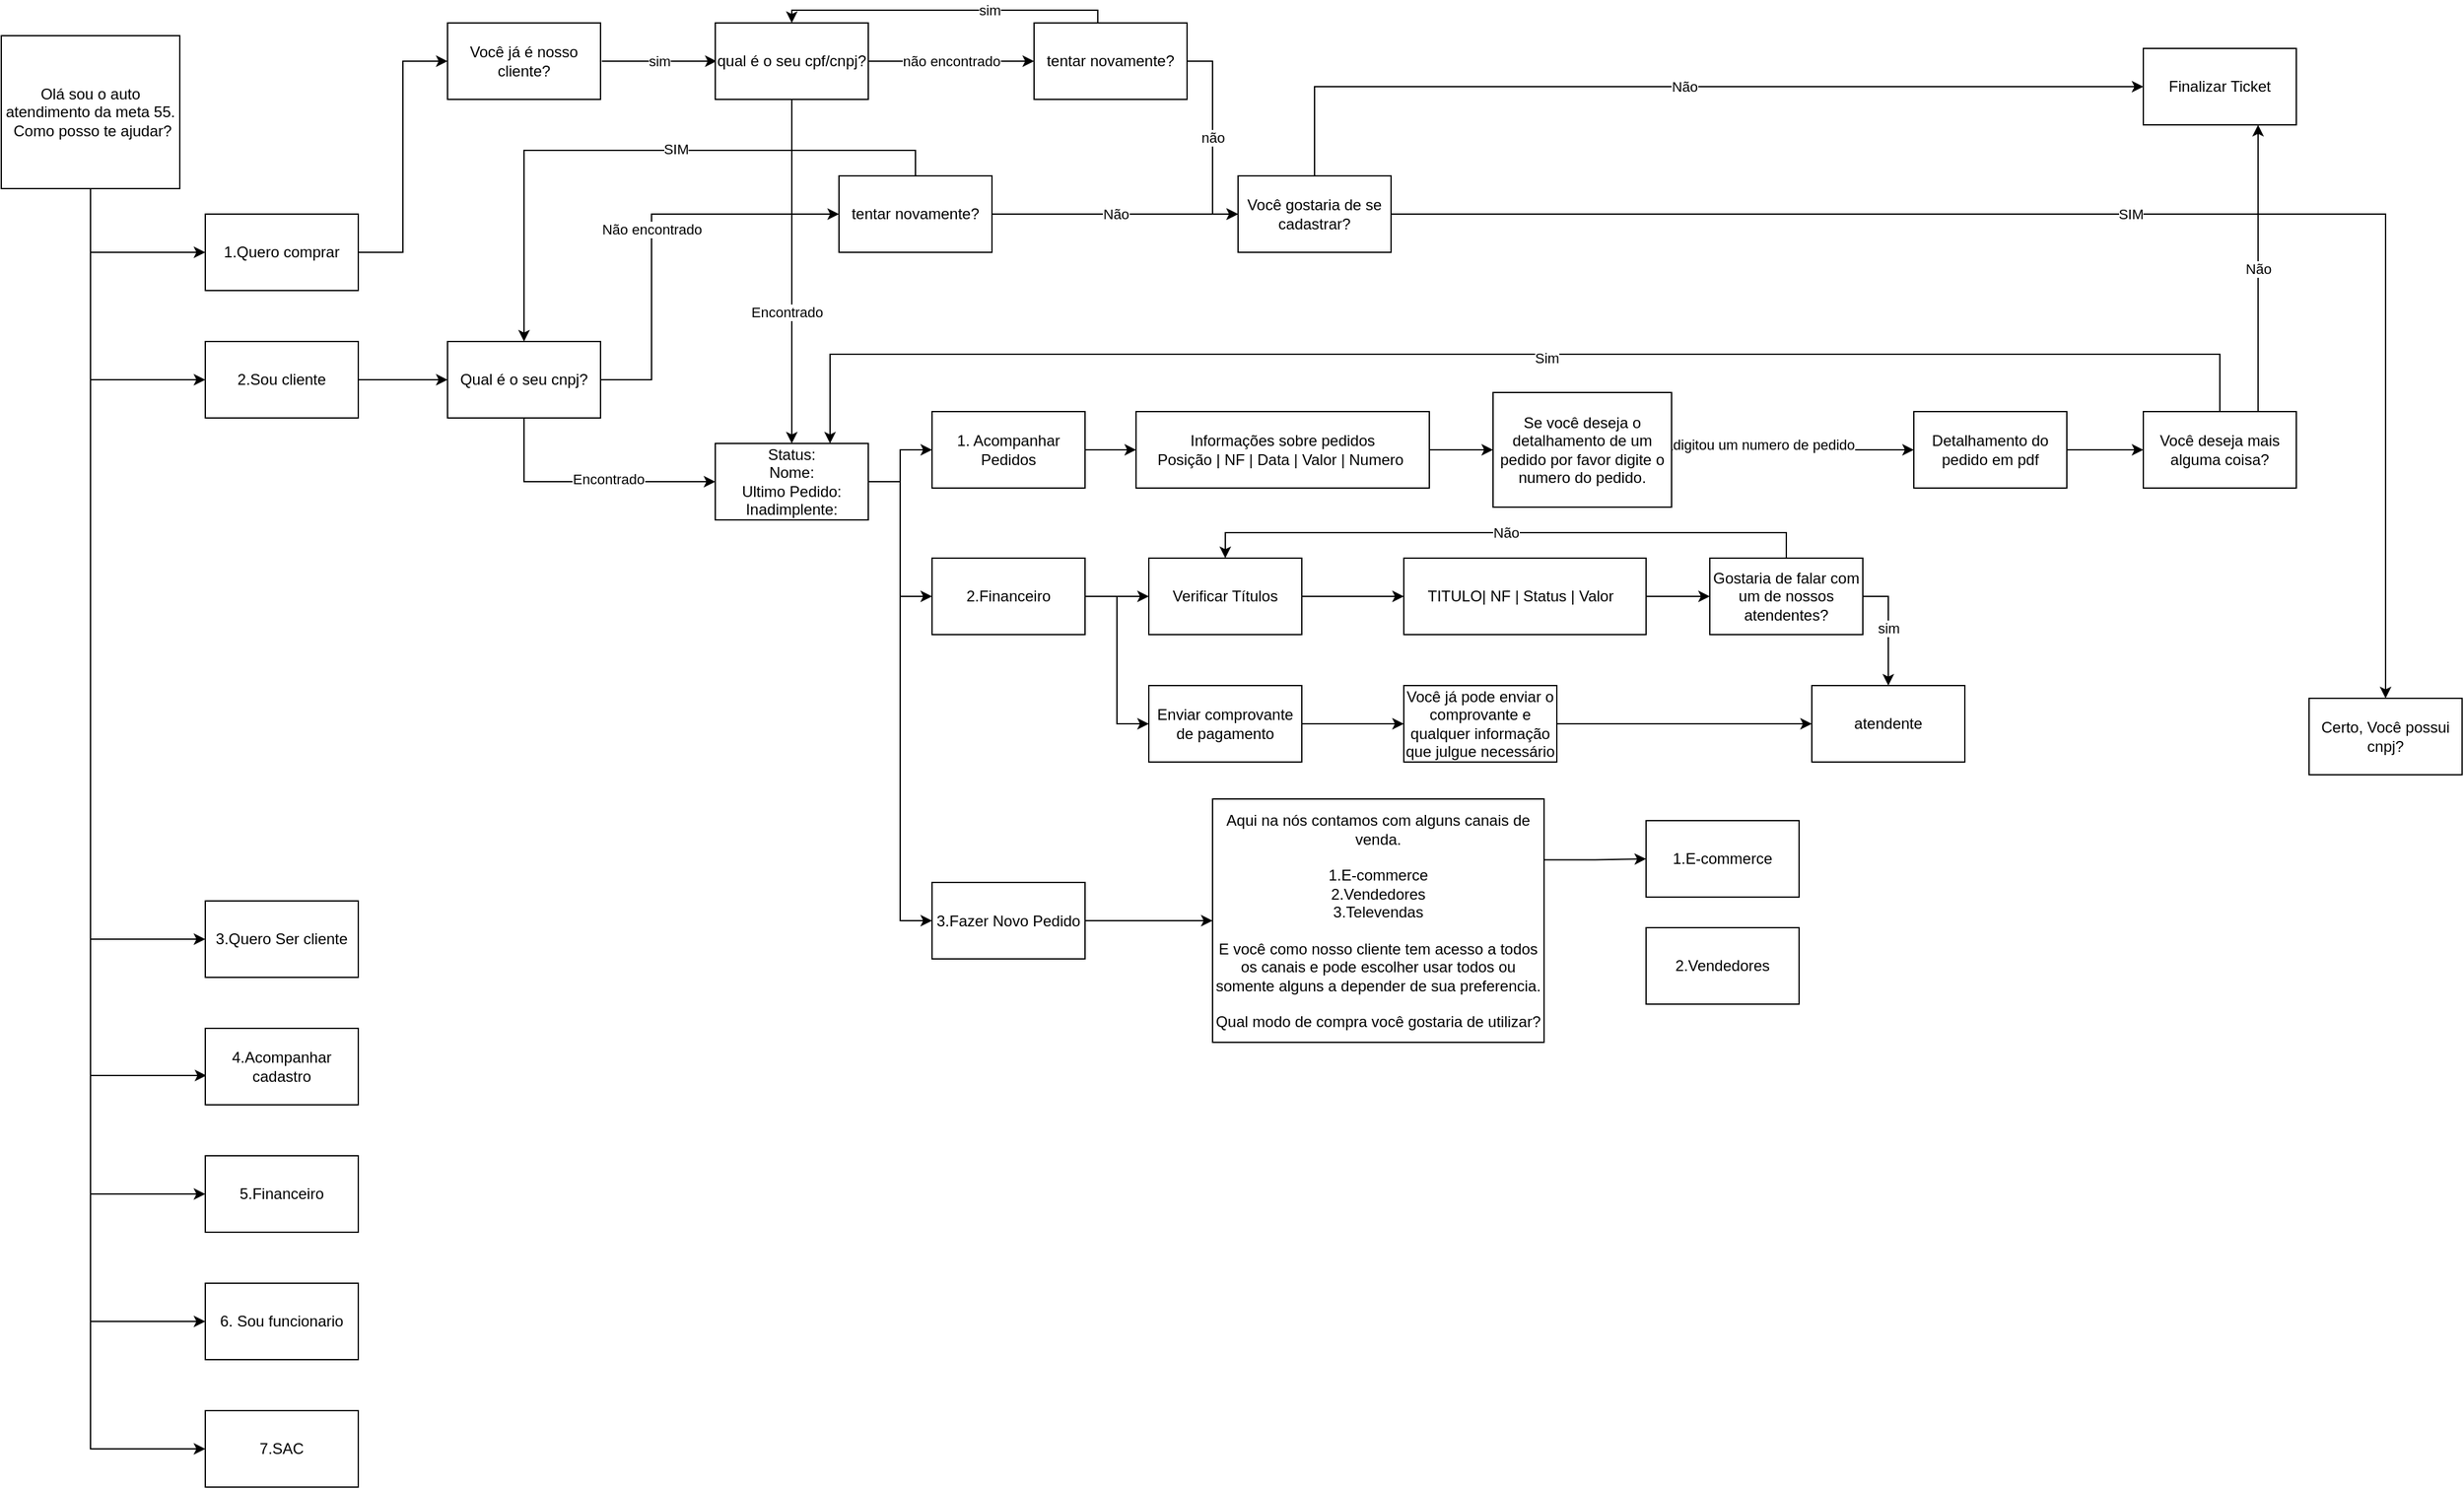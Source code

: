 <mxfile version="15.9.1" type="github">
  <diagram id="C4NCunDjZwhNcrRaE-ae" name="Page-1">
    <mxGraphModel dx="1221" dy="686" grid="1" gridSize="10" guides="1" tooltips="1" connect="1" arrows="1" fold="1" page="1" pageScale="1" pageWidth="827" pageHeight="1169" math="0" shadow="0">
      <root>
        <mxCell id="0" />
        <mxCell id="1" parent="0" />
        <mxCell id="ljIURIseQbaij3t4hMxb-11" style="edgeStyle=orthogonalEdgeStyle;rounded=0;orthogonalLoop=1;jettySize=auto;html=1;entryX=0;entryY=0.5;entryDx=0;entryDy=0;exitX=0.5;exitY=1;exitDx=0;exitDy=0;" edge="1" parent="1" source="ljIURIseQbaij3t4hMxb-1" target="ljIURIseQbaij3t4hMxb-3">
          <mxGeometry relative="1" as="geometry" />
        </mxCell>
        <mxCell id="ljIURIseQbaij3t4hMxb-12" style="edgeStyle=orthogonalEdgeStyle;rounded=0;orthogonalLoop=1;jettySize=auto;html=1;exitX=0.5;exitY=1;exitDx=0;exitDy=0;entryX=0;entryY=0.5;entryDx=0;entryDy=0;" edge="1" parent="1" source="ljIURIseQbaij3t4hMxb-1" target="ljIURIseQbaij3t4hMxb-4">
          <mxGeometry relative="1" as="geometry" />
        </mxCell>
        <mxCell id="ljIURIseQbaij3t4hMxb-13" style="edgeStyle=orthogonalEdgeStyle;rounded=0;orthogonalLoop=1;jettySize=auto;html=1;exitX=0.5;exitY=1;exitDx=0;exitDy=0;entryX=0;entryY=0.5;entryDx=0;entryDy=0;" edge="1" parent="1" source="ljIURIseQbaij3t4hMxb-1" target="ljIURIseQbaij3t4hMxb-5">
          <mxGeometry relative="1" as="geometry" />
        </mxCell>
        <mxCell id="ljIURIseQbaij3t4hMxb-14" style="edgeStyle=orthogonalEdgeStyle;rounded=0;orthogonalLoop=1;jettySize=auto;html=1;exitX=0.5;exitY=1;exitDx=0;exitDy=0;entryX=0.007;entryY=0.617;entryDx=0;entryDy=0;entryPerimeter=0;" edge="1" parent="1" source="ljIURIseQbaij3t4hMxb-1" target="ljIURIseQbaij3t4hMxb-6">
          <mxGeometry relative="1" as="geometry" />
        </mxCell>
        <mxCell id="ljIURIseQbaij3t4hMxb-15" style="edgeStyle=orthogonalEdgeStyle;rounded=0;orthogonalLoop=1;jettySize=auto;html=1;exitX=0.5;exitY=1;exitDx=0;exitDy=0;entryX=0;entryY=0.5;entryDx=0;entryDy=0;" edge="1" parent="1" source="ljIURIseQbaij3t4hMxb-1" target="ljIURIseQbaij3t4hMxb-7">
          <mxGeometry relative="1" as="geometry" />
        </mxCell>
        <mxCell id="ljIURIseQbaij3t4hMxb-16" style="edgeStyle=orthogonalEdgeStyle;rounded=0;orthogonalLoop=1;jettySize=auto;html=1;exitX=0.5;exitY=1;exitDx=0;exitDy=0;entryX=0;entryY=0.5;entryDx=0;entryDy=0;" edge="1" parent="1" source="ljIURIseQbaij3t4hMxb-1" target="ljIURIseQbaij3t4hMxb-8">
          <mxGeometry relative="1" as="geometry" />
        </mxCell>
        <mxCell id="ljIURIseQbaij3t4hMxb-17" style="edgeStyle=orthogonalEdgeStyle;rounded=0;orthogonalLoop=1;jettySize=auto;html=1;exitX=0.5;exitY=1;exitDx=0;exitDy=0;entryX=0;entryY=0.5;entryDx=0;entryDy=0;" edge="1" parent="1" source="ljIURIseQbaij3t4hMxb-1" target="ljIURIseQbaij3t4hMxb-9">
          <mxGeometry relative="1" as="geometry" />
        </mxCell>
        <mxCell id="ljIURIseQbaij3t4hMxb-1" value="Olá sou o auto atendimento da meta 55.&lt;br&gt;&amp;nbsp;Como posso te ajudar?" style="rounded=0;whiteSpace=wrap;html=1;" vertex="1" parent="1">
          <mxGeometry x="50" y="30" width="140" height="120" as="geometry" />
        </mxCell>
        <mxCell id="ljIURIseQbaij3t4hMxb-19" style="edgeStyle=orthogonalEdgeStyle;rounded=0;orthogonalLoop=1;jettySize=auto;html=1;exitX=1;exitY=0.5;exitDx=0;exitDy=0;entryX=0;entryY=0.5;entryDx=0;entryDy=0;" edge="1" parent="1" source="ljIURIseQbaij3t4hMxb-3" target="ljIURIseQbaij3t4hMxb-18">
          <mxGeometry relative="1" as="geometry" />
        </mxCell>
        <mxCell id="ljIURIseQbaij3t4hMxb-3" value="1.Quero comprar&lt;br&gt;" style="rounded=0;whiteSpace=wrap;html=1;" vertex="1" parent="1">
          <mxGeometry x="210" y="170" width="120" height="60" as="geometry" />
        </mxCell>
        <mxCell id="ljIURIseQbaij3t4hMxb-34" style="edgeStyle=orthogonalEdgeStyle;rounded=0;orthogonalLoop=1;jettySize=auto;html=1;" edge="1" parent="1" source="ljIURIseQbaij3t4hMxb-4" target="ljIURIseQbaij3t4hMxb-33">
          <mxGeometry relative="1" as="geometry" />
        </mxCell>
        <mxCell id="ljIURIseQbaij3t4hMxb-4" value="2.Sou cliente&lt;br&gt;" style="rounded=0;whiteSpace=wrap;html=1;" vertex="1" parent="1">
          <mxGeometry x="210" y="270" width="120" height="60" as="geometry" />
        </mxCell>
        <mxCell id="ljIURIseQbaij3t4hMxb-5" value="3.Quero Ser cliente&lt;br&gt;" style="rounded=0;whiteSpace=wrap;html=1;" vertex="1" parent="1">
          <mxGeometry x="210" y="709" width="120" height="60" as="geometry" />
        </mxCell>
        <mxCell id="ljIURIseQbaij3t4hMxb-6" value="4.Acompanhar cadastro" style="rounded=0;whiteSpace=wrap;html=1;" vertex="1" parent="1">
          <mxGeometry x="210" y="809" width="120" height="60" as="geometry" />
        </mxCell>
        <mxCell id="ljIURIseQbaij3t4hMxb-7" value="5.Financeiro" style="rounded=0;whiteSpace=wrap;html=1;" vertex="1" parent="1">
          <mxGeometry x="210" y="909" width="120" height="60" as="geometry" />
        </mxCell>
        <mxCell id="ljIURIseQbaij3t4hMxb-8" value="6. Sou funcionario" style="rounded=0;whiteSpace=wrap;html=1;" vertex="1" parent="1">
          <mxGeometry x="210" y="1009" width="120" height="60" as="geometry" />
        </mxCell>
        <mxCell id="ljIURIseQbaij3t4hMxb-9" value="7.SAC" style="rounded=0;whiteSpace=wrap;html=1;" vertex="1" parent="1">
          <mxGeometry x="210" y="1109" width="120" height="60" as="geometry" />
        </mxCell>
        <mxCell id="ljIURIseQbaij3t4hMxb-21" value="sim&lt;br&gt;" style="edgeStyle=orthogonalEdgeStyle;rounded=0;orthogonalLoop=1;jettySize=auto;html=1;exitX=1;exitY=0.5;exitDx=0;exitDy=0;entryX=0;entryY=0.5;entryDx=0;entryDy=0;" edge="1" parent="1">
          <mxGeometry relative="1" as="geometry">
            <mxPoint x="521" y="50" as="sourcePoint" />
            <mxPoint x="611" y="50" as="targetPoint" />
            <Array as="points">
              <mxPoint x="561" y="50" />
              <mxPoint x="561" y="50" />
            </Array>
          </mxGeometry>
        </mxCell>
        <mxCell id="ljIURIseQbaij3t4hMxb-18" value="Você já é nosso cliente?" style="rounded=0;whiteSpace=wrap;html=1;" vertex="1" parent="1">
          <mxGeometry x="400" y="20" width="120" height="60" as="geometry" />
        </mxCell>
        <mxCell id="ljIURIseQbaij3t4hMxb-23" value="não encontrado" style="edgeStyle=orthogonalEdgeStyle;rounded=0;orthogonalLoop=1;jettySize=auto;html=1;exitX=1;exitY=0.5;exitDx=0;exitDy=0;entryX=0;entryY=0.5;entryDx=0;entryDy=0;" edge="1" parent="1" source="ljIURIseQbaij3t4hMxb-20" target="ljIURIseQbaij3t4hMxb-22">
          <mxGeometry relative="1" as="geometry" />
        </mxCell>
        <mxCell id="ljIURIseQbaij3t4hMxb-48" style="edgeStyle=orthogonalEdgeStyle;rounded=0;orthogonalLoop=1;jettySize=auto;html=1;exitX=0.5;exitY=1;exitDx=0;exitDy=0;entryX=0.5;entryY=0;entryDx=0;entryDy=0;" edge="1" parent="1" source="ljIURIseQbaij3t4hMxb-20" target="ljIURIseQbaij3t4hMxb-45">
          <mxGeometry relative="1" as="geometry" />
        </mxCell>
        <mxCell id="ljIURIseQbaij3t4hMxb-49" value="Encontrado&lt;br&gt;" style="edgeLabel;html=1;align=center;verticalAlign=middle;resizable=0;points=[];" vertex="1" connectable="0" parent="ljIURIseQbaij3t4hMxb-48">
          <mxGeometry x="0.237" y="-4" relative="1" as="geometry">
            <mxPoint as="offset" />
          </mxGeometry>
        </mxCell>
        <mxCell id="ljIURIseQbaij3t4hMxb-20" value="qual é o seu cpf/cnpj?&lt;br&gt;" style="rounded=0;whiteSpace=wrap;html=1;" vertex="1" parent="1">
          <mxGeometry x="610" y="20" width="120" height="60" as="geometry" />
        </mxCell>
        <mxCell id="ljIURIseQbaij3t4hMxb-24" value="sim" style="edgeStyle=orthogonalEdgeStyle;rounded=0;orthogonalLoop=1;jettySize=auto;html=1;exitX=0.5;exitY=1;exitDx=0;exitDy=0;" edge="1" parent="1" source="ljIURIseQbaij3t4hMxb-22">
          <mxGeometry relative="1" as="geometry">
            <mxPoint x="670" y="20" as="targetPoint" />
            <Array as="points">
              <mxPoint x="910" y="10" />
              <mxPoint x="670" y="10" />
            </Array>
          </mxGeometry>
        </mxCell>
        <mxCell id="ljIURIseQbaij3t4hMxb-29" value="não" style="edgeStyle=orthogonalEdgeStyle;rounded=0;orthogonalLoop=1;jettySize=auto;html=1;exitX=1;exitY=0.5;exitDx=0;exitDy=0;entryX=0;entryY=0.5;entryDx=0;entryDy=0;" edge="1" parent="1" source="ljIURIseQbaij3t4hMxb-22" target="ljIURIseQbaij3t4hMxb-28">
          <mxGeometry relative="1" as="geometry" />
        </mxCell>
        <mxCell id="ljIURIseQbaij3t4hMxb-22" value="tentar novamente?" style="rounded=0;whiteSpace=wrap;html=1;" vertex="1" parent="1">
          <mxGeometry x="860" y="20" width="120" height="60" as="geometry" />
        </mxCell>
        <mxCell id="ljIURIseQbaij3t4hMxb-42" value="SIM" style="edgeStyle=orthogonalEdgeStyle;rounded=0;orthogonalLoop=1;jettySize=auto;html=1;exitX=1;exitY=0.5;exitDx=0;exitDy=0;" edge="1" parent="1" source="ljIURIseQbaij3t4hMxb-28" target="ljIURIseQbaij3t4hMxb-31">
          <mxGeometry relative="1" as="geometry" />
        </mxCell>
        <mxCell id="ljIURIseQbaij3t4hMxb-44" value="Não" style="edgeStyle=orthogonalEdgeStyle;rounded=0;orthogonalLoop=1;jettySize=auto;html=1;exitX=0.5;exitY=0;exitDx=0;exitDy=0;entryX=0;entryY=0.5;entryDx=0;entryDy=0;" edge="1" parent="1" source="ljIURIseQbaij3t4hMxb-28" target="ljIURIseQbaij3t4hMxb-43">
          <mxGeometry relative="1" as="geometry" />
        </mxCell>
        <mxCell id="ljIURIseQbaij3t4hMxb-28" value="Você gostaria de se cadastrar?" style="rounded=0;whiteSpace=wrap;html=1;" vertex="1" parent="1">
          <mxGeometry x="1020" y="140" width="120" height="60" as="geometry" />
        </mxCell>
        <mxCell id="ljIURIseQbaij3t4hMxb-31" value="Certo, Você possui cnpj?" style="rounded=0;whiteSpace=wrap;html=1;" vertex="1" parent="1">
          <mxGeometry x="1860" y="550" width="120" height="60" as="geometry" />
        </mxCell>
        <mxCell id="ljIURIseQbaij3t4hMxb-36" value="Não encontrado&lt;br&gt;" style="edgeStyle=orthogonalEdgeStyle;rounded=0;orthogonalLoop=1;jettySize=auto;html=1;exitX=1;exitY=0.5;exitDx=0;exitDy=0;entryX=0;entryY=0.5;entryDx=0;entryDy=0;" edge="1" parent="1" source="ljIURIseQbaij3t4hMxb-33" target="ljIURIseQbaij3t4hMxb-35">
          <mxGeometry relative="1" as="geometry">
            <Array as="points">
              <mxPoint x="560" y="300" />
              <mxPoint x="560" y="170" />
            </Array>
          </mxGeometry>
        </mxCell>
        <mxCell id="ljIURIseQbaij3t4hMxb-46" style="edgeStyle=orthogonalEdgeStyle;rounded=0;orthogonalLoop=1;jettySize=auto;html=1;exitX=0.5;exitY=1;exitDx=0;exitDy=0;entryX=0;entryY=0.5;entryDx=0;entryDy=0;" edge="1" parent="1" source="ljIURIseQbaij3t4hMxb-33" target="ljIURIseQbaij3t4hMxb-45">
          <mxGeometry relative="1" as="geometry">
            <Array as="points">
              <mxPoint x="460" y="380" />
            </Array>
          </mxGeometry>
        </mxCell>
        <mxCell id="ljIURIseQbaij3t4hMxb-47" value="Encontrado" style="edgeLabel;html=1;align=center;verticalAlign=middle;resizable=0;points=[];" vertex="1" connectable="0" parent="ljIURIseQbaij3t4hMxb-46">
          <mxGeometry x="0.156" y="2" relative="1" as="geometry">
            <mxPoint as="offset" />
          </mxGeometry>
        </mxCell>
        <mxCell id="ljIURIseQbaij3t4hMxb-33" value="Qual é o seu cnpj?" style="rounded=0;whiteSpace=wrap;html=1;" vertex="1" parent="1">
          <mxGeometry x="400" y="270" width="120" height="60" as="geometry" />
        </mxCell>
        <mxCell id="ljIURIseQbaij3t4hMxb-39" style="edgeStyle=orthogonalEdgeStyle;rounded=0;orthogonalLoop=1;jettySize=auto;html=1;exitX=0.5;exitY=0;exitDx=0;exitDy=0;entryX=0.5;entryY=0;entryDx=0;entryDy=0;" edge="1" parent="1" source="ljIURIseQbaij3t4hMxb-35" target="ljIURIseQbaij3t4hMxb-33">
          <mxGeometry relative="1" as="geometry" />
        </mxCell>
        <mxCell id="ljIURIseQbaij3t4hMxb-40" value="SIM" style="edgeLabel;html=1;align=center;verticalAlign=middle;resizable=0;points=[];" vertex="1" connectable="0" parent="ljIURIseQbaij3t4hMxb-39">
          <mxGeometry x="-0.128" y="-1" relative="1" as="geometry">
            <mxPoint as="offset" />
          </mxGeometry>
        </mxCell>
        <mxCell id="ljIURIseQbaij3t4hMxb-41" value="Não" style="edgeStyle=orthogonalEdgeStyle;rounded=0;orthogonalLoop=1;jettySize=auto;html=1;entryX=0;entryY=0.5;entryDx=0;entryDy=0;" edge="1" parent="1" source="ljIURIseQbaij3t4hMxb-35" target="ljIURIseQbaij3t4hMxb-28">
          <mxGeometry relative="1" as="geometry" />
        </mxCell>
        <mxCell id="ljIURIseQbaij3t4hMxb-35" value="tentar novamente?" style="rounded=0;whiteSpace=wrap;html=1;" vertex="1" parent="1">
          <mxGeometry x="707" y="140" width="120" height="60" as="geometry" />
        </mxCell>
        <mxCell id="ljIURIseQbaij3t4hMxb-43" value="Finalizar Ticket" style="rounded=0;whiteSpace=wrap;html=1;" vertex="1" parent="1">
          <mxGeometry x="1730" y="40" width="120" height="60" as="geometry" />
        </mxCell>
        <mxCell id="ljIURIseQbaij3t4hMxb-55" style="edgeStyle=orthogonalEdgeStyle;rounded=0;orthogonalLoop=1;jettySize=auto;html=1;exitX=1;exitY=0.5;exitDx=0;exitDy=0;" edge="1" parent="1" source="ljIURIseQbaij3t4hMxb-45" target="ljIURIseQbaij3t4hMxb-50">
          <mxGeometry relative="1" as="geometry" />
        </mxCell>
        <mxCell id="ljIURIseQbaij3t4hMxb-56" style="edgeStyle=orthogonalEdgeStyle;rounded=0;orthogonalLoop=1;jettySize=auto;html=1;exitX=1;exitY=0.5;exitDx=0;exitDy=0;entryX=0;entryY=0.5;entryDx=0;entryDy=0;" edge="1" parent="1" source="ljIURIseQbaij3t4hMxb-45" target="ljIURIseQbaij3t4hMxb-51">
          <mxGeometry relative="1" as="geometry" />
        </mxCell>
        <mxCell id="ljIURIseQbaij3t4hMxb-57" style="edgeStyle=orthogonalEdgeStyle;rounded=0;orthogonalLoop=1;jettySize=auto;html=1;exitX=1;exitY=0.5;exitDx=0;exitDy=0;entryX=0;entryY=0.5;entryDx=0;entryDy=0;" edge="1" parent="1" source="ljIURIseQbaij3t4hMxb-45" target="ljIURIseQbaij3t4hMxb-52">
          <mxGeometry relative="1" as="geometry" />
        </mxCell>
        <mxCell id="ljIURIseQbaij3t4hMxb-45" value="Status:&lt;br&gt;Nome:&lt;br&gt;Ultimo Pedido:&lt;br&gt;Inadimplente:" style="rounded=0;whiteSpace=wrap;html=1;" vertex="1" parent="1">
          <mxGeometry x="610" y="350" width="120" height="60" as="geometry" />
        </mxCell>
        <mxCell id="ljIURIseQbaij3t4hMxb-59" style="edgeStyle=orthogonalEdgeStyle;rounded=0;orthogonalLoop=1;jettySize=auto;html=1;exitX=1;exitY=0.5;exitDx=0;exitDy=0;entryX=0;entryY=0.5;entryDx=0;entryDy=0;" edge="1" parent="1" source="ljIURIseQbaij3t4hMxb-50" target="ljIURIseQbaij3t4hMxb-58">
          <mxGeometry relative="1" as="geometry" />
        </mxCell>
        <mxCell id="ljIURIseQbaij3t4hMxb-50" value="1. Acompanhar Pedidos" style="rounded=0;whiteSpace=wrap;html=1;" vertex="1" parent="1">
          <mxGeometry x="780" y="325" width="120" height="60" as="geometry" />
        </mxCell>
        <mxCell id="ljIURIseQbaij3t4hMxb-66" style="edgeStyle=orthogonalEdgeStyle;rounded=0;orthogonalLoop=1;jettySize=auto;html=1;exitX=1;exitY=0.5;exitDx=0;exitDy=0;entryX=0;entryY=0.5;entryDx=0;entryDy=0;" edge="1" parent="1" source="ljIURIseQbaij3t4hMxb-51" target="ljIURIseQbaij3t4hMxb-65">
          <mxGeometry relative="1" as="geometry" />
        </mxCell>
        <mxCell id="ljIURIseQbaij3t4hMxb-70" style="edgeStyle=orthogonalEdgeStyle;rounded=0;orthogonalLoop=1;jettySize=auto;html=1;exitX=1;exitY=0.5;exitDx=0;exitDy=0;entryX=0;entryY=0.5;entryDx=0;entryDy=0;" edge="1" parent="1" source="ljIURIseQbaij3t4hMxb-51" target="ljIURIseQbaij3t4hMxb-69">
          <mxGeometry relative="1" as="geometry" />
        </mxCell>
        <mxCell id="ljIURIseQbaij3t4hMxb-51" value="2.Financeiro" style="rounded=0;whiteSpace=wrap;html=1;" vertex="1" parent="1">
          <mxGeometry x="780" y="440" width="120" height="60" as="geometry" />
        </mxCell>
        <mxCell id="ljIURIseQbaij3t4hMxb-86" style="edgeStyle=orthogonalEdgeStyle;rounded=0;orthogonalLoop=1;jettySize=auto;html=1;exitX=1;exitY=0.5;exitDx=0;exitDy=0;entryX=0;entryY=0.5;entryDx=0;entryDy=0;" edge="1" parent="1" source="ljIURIseQbaij3t4hMxb-52" target="ljIURIseQbaij3t4hMxb-85">
          <mxGeometry relative="1" as="geometry" />
        </mxCell>
        <mxCell id="ljIURIseQbaij3t4hMxb-52" value="3.Fazer Novo Pedido" style="rounded=0;whiteSpace=wrap;html=1;" vertex="1" parent="1">
          <mxGeometry x="780" y="694.5" width="120" height="60" as="geometry" />
        </mxCell>
        <mxCell id="ljIURIseQbaij3t4hMxb-61" style="edgeStyle=orthogonalEdgeStyle;rounded=0;orthogonalLoop=1;jettySize=auto;html=1;exitX=1;exitY=0.5;exitDx=0;exitDy=0;" edge="1" parent="1" source="ljIURIseQbaij3t4hMxb-58" target="ljIURIseQbaij3t4hMxb-60">
          <mxGeometry relative="1" as="geometry" />
        </mxCell>
        <mxCell id="ljIURIseQbaij3t4hMxb-58" value="Informações sobre pedidos&lt;br&gt;Posição | NF | Data | Valor | Numero&amp;nbsp;" style="rounded=0;whiteSpace=wrap;html=1;" vertex="1" parent="1">
          <mxGeometry x="940" y="325" width="230" height="60" as="geometry" />
        </mxCell>
        <mxCell id="ljIURIseQbaij3t4hMxb-63" style="edgeStyle=orthogonalEdgeStyle;rounded=0;orthogonalLoop=1;jettySize=auto;html=1;exitX=1;exitY=0.5;exitDx=0;exitDy=0;entryX=0;entryY=0.5;entryDx=0;entryDy=0;" edge="1" parent="1" source="ljIURIseQbaij3t4hMxb-60" target="ljIURIseQbaij3t4hMxb-62">
          <mxGeometry relative="1" as="geometry" />
        </mxCell>
        <mxCell id="ljIURIseQbaij3t4hMxb-64" value="digitou um numero de pedido" style="edgeLabel;html=1;align=center;verticalAlign=middle;resizable=0;points=[];" vertex="1" connectable="0" parent="ljIURIseQbaij3t4hMxb-63">
          <mxGeometry x="-0.244" y="4" relative="1" as="geometry">
            <mxPoint as="offset" />
          </mxGeometry>
        </mxCell>
        <mxCell id="ljIURIseQbaij3t4hMxb-60" value="Se você deseja o detalhamento de um pedido por favor digite o numero do pedido." style="rounded=0;whiteSpace=wrap;html=1;" vertex="1" parent="1">
          <mxGeometry x="1220" y="310" width="140" height="90" as="geometry" />
        </mxCell>
        <mxCell id="ljIURIseQbaij3t4hMxb-78" style="edgeStyle=orthogonalEdgeStyle;rounded=0;orthogonalLoop=1;jettySize=auto;html=1;exitX=1;exitY=0.5;exitDx=0;exitDy=0;entryX=0;entryY=0.5;entryDx=0;entryDy=0;" edge="1" parent="1" source="ljIURIseQbaij3t4hMxb-62" target="ljIURIseQbaij3t4hMxb-77">
          <mxGeometry relative="1" as="geometry" />
        </mxCell>
        <mxCell id="ljIURIseQbaij3t4hMxb-62" value="Detalhamento do pedido em pdf" style="rounded=0;whiteSpace=wrap;html=1;" vertex="1" parent="1">
          <mxGeometry x="1550" y="325" width="120" height="60" as="geometry" />
        </mxCell>
        <mxCell id="ljIURIseQbaij3t4hMxb-68" style="edgeStyle=orthogonalEdgeStyle;rounded=0;orthogonalLoop=1;jettySize=auto;html=1;exitX=1;exitY=0.5;exitDx=0;exitDy=0;" edge="1" parent="1" source="ljIURIseQbaij3t4hMxb-65" target="ljIURIseQbaij3t4hMxb-67">
          <mxGeometry relative="1" as="geometry" />
        </mxCell>
        <mxCell id="ljIURIseQbaij3t4hMxb-65" value="Verificar Títulos" style="rounded=0;whiteSpace=wrap;html=1;" vertex="1" parent="1">
          <mxGeometry x="950" y="440" width="120" height="60" as="geometry" />
        </mxCell>
        <mxCell id="ljIURIseQbaij3t4hMxb-75" style="edgeStyle=orthogonalEdgeStyle;rounded=0;orthogonalLoop=1;jettySize=auto;html=1;exitX=1;exitY=0.5;exitDx=0;exitDy=0;entryX=0;entryY=0.5;entryDx=0;entryDy=0;" edge="1" parent="1" source="ljIURIseQbaij3t4hMxb-67" target="ljIURIseQbaij3t4hMxb-71">
          <mxGeometry relative="1" as="geometry" />
        </mxCell>
        <mxCell id="ljIURIseQbaij3t4hMxb-67" value="TITULO| NF | Status | Valor&amp;nbsp;&amp;nbsp;" style="rounded=0;whiteSpace=wrap;html=1;" vertex="1" parent="1">
          <mxGeometry x="1150" y="440" width="190" height="60" as="geometry" />
        </mxCell>
        <mxCell id="ljIURIseQbaij3t4hMxb-83" style="edgeStyle=orthogonalEdgeStyle;rounded=0;orthogonalLoop=1;jettySize=auto;html=1;exitX=1;exitY=0.5;exitDx=0;exitDy=0;entryX=0;entryY=0.5;entryDx=0;entryDy=0;" edge="1" parent="1" source="ljIURIseQbaij3t4hMxb-69" target="ljIURIseQbaij3t4hMxb-82">
          <mxGeometry relative="1" as="geometry" />
        </mxCell>
        <mxCell id="ljIURIseQbaij3t4hMxb-69" value="Enviar comprovante de pagamento" style="rounded=0;whiteSpace=wrap;html=1;" vertex="1" parent="1">
          <mxGeometry x="950" y="540" width="120" height="60" as="geometry" />
        </mxCell>
        <mxCell id="ljIURIseQbaij3t4hMxb-73" value="sim&lt;br&gt;" style="edgeStyle=orthogonalEdgeStyle;rounded=0;orthogonalLoop=1;jettySize=auto;html=1;exitX=1;exitY=0.5;exitDx=0;exitDy=0;entryX=0.5;entryY=0;entryDx=0;entryDy=0;" edge="1" parent="1" source="ljIURIseQbaij3t4hMxb-71" target="ljIURIseQbaij3t4hMxb-72">
          <mxGeometry relative="1" as="geometry" />
        </mxCell>
        <mxCell id="ljIURIseQbaij3t4hMxb-74" value="Não&lt;br&gt;" style="edgeStyle=orthogonalEdgeStyle;rounded=0;orthogonalLoop=1;jettySize=auto;html=1;exitX=0.5;exitY=0;exitDx=0;exitDy=0;entryX=0.5;entryY=0;entryDx=0;entryDy=0;" edge="1" parent="1" source="ljIURIseQbaij3t4hMxb-71" target="ljIURIseQbaij3t4hMxb-65">
          <mxGeometry relative="1" as="geometry" />
        </mxCell>
        <mxCell id="ljIURIseQbaij3t4hMxb-71" value="Gostaria de falar com um de nossos atendentes?" style="rounded=0;whiteSpace=wrap;html=1;" vertex="1" parent="1">
          <mxGeometry x="1390" y="440" width="120" height="60" as="geometry" />
        </mxCell>
        <mxCell id="ljIURIseQbaij3t4hMxb-72" value="atendente" style="rounded=0;whiteSpace=wrap;html=1;" vertex="1" parent="1">
          <mxGeometry x="1470" y="540" width="120" height="60" as="geometry" />
        </mxCell>
        <mxCell id="ljIURIseQbaij3t4hMxb-79" style="edgeStyle=orthogonalEdgeStyle;rounded=0;orthogonalLoop=1;jettySize=auto;html=1;exitX=0.5;exitY=0;exitDx=0;exitDy=0;entryX=0.75;entryY=0;entryDx=0;entryDy=0;" edge="1" parent="1" source="ljIURIseQbaij3t4hMxb-77" target="ljIURIseQbaij3t4hMxb-45">
          <mxGeometry relative="1" as="geometry">
            <Array as="points">
              <mxPoint x="1790" y="280" />
              <mxPoint x="700" y="280" />
            </Array>
          </mxGeometry>
        </mxCell>
        <mxCell id="ljIURIseQbaij3t4hMxb-80" value="Sim" style="edgeLabel;html=1;align=center;verticalAlign=middle;resizable=0;points=[];" vertex="1" connectable="0" parent="ljIURIseQbaij3t4hMxb-79">
          <mxGeometry x="-0.049" y="3" relative="1" as="geometry">
            <mxPoint as="offset" />
          </mxGeometry>
        </mxCell>
        <mxCell id="ljIURIseQbaij3t4hMxb-81" value="Não" style="edgeStyle=orthogonalEdgeStyle;rounded=0;orthogonalLoop=1;jettySize=auto;html=1;exitX=0.75;exitY=0;exitDx=0;exitDy=0;entryX=0.75;entryY=1;entryDx=0;entryDy=0;" edge="1" parent="1" source="ljIURIseQbaij3t4hMxb-77" target="ljIURIseQbaij3t4hMxb-43">
          <mxGeometry relative="1" as="geometry" />
        </mxCell>
        <mxCell id="ljIURIseQbaij3t4hMxb-77" value="Você deseja mais alguma coisa?" style="rounded=0;whiteSpace=wrap;html=1;" vertex="1" parent="1">
          <mxGeometry x="1730" y="325" width="120" height="60" as="geometry" />
        </mxCell>
        <mxCell id="ljIURIseQbaij3t4hMxb-84" style="edgeStyle=orthogonalEdgeStyle;rounded=0;orthogonalLoop=1;jettySize=auto;html=1;entryX=0;entryY=0.5;entryDx=0;entryDy=0;" edge="1" parent="1" source="ljIURIseQbaij3t4hMxb-82" target="ljIURIseQbaij3t4hMxb-72">
          <mxGeometry relative="1" as="geometry" />
        </mxCell>
        <mxCell id="ljIURIseQbaij3t4hMxb-82" value="Você já pode enviar o comprovante e qualquer informação que julgue necessário" style="rounded=0;whiteSpace=wrap;html=1;" vertex="1" parent="1">
          <mxGeometry x="1150" y="540" width="120" height="60" as="geometry" />
        </mxCell>
        <mxCell id="ljIURIseQbaij3t4hMxb-90" style="edgeStyle=orthogonalEdgeStyle;rounded=0;orthogonalLoop=1;jettySize=auto;html=1;exitX=1;exitY=0.25;exitDx=0;exitDy=0;" edge="1" parent="1" source="ljIURIseQbaij3t4hMxb-85" target="ljIURIseQbaij3t4hMxb-89">
          <mxGeometry relative="1" as="geometry" />
        </mxCell>
        <mxCell id="ljIURIseQbaij3t4hMxb-85" value="Aqui na nós contamos com alguns canais de venda.&lt;br&gt;&lt;br&gt;1.E-commerce&lt;br&gt;2.Vendedores&lt;br&gt;3.Televendas&lt;br&gt;&lt;br&gt;E você como nosso cliente tem acesso a todos os canais e pode escolher usar todos ou somente alguns a depender de sua preferencia.&lt;br&gt;&lt;br&gt;Qual modo de compra você gostaria de utilizar?" style="rounded=0;whiteSpace=wrap;html=1;" vertex="1" parent="1">
          <mxGeometry x="1000" y="629" width="260" height="191" as="geometry" />
        </mxCell>
        <mxCell id="ljIURIseQbaij3t4hMxb-89" value="1.E-commerce" style="rounded=0;whiteSpace=wrap;html=1;" vertex="1" parent="1">
          <mxGeometry x="1340" y="646" width="120" height="60" as="geometry" />
        </mxCell>
        <mxCell id="ljIURIseQbaij3t4hMxb-91" value="2.Vendedores" style="rounded=0;whiteSpace=wrap;html=1;" vertex="1" parent="1">
          <mxGeometry x="1340" y="730" width="120" height="60" as="geometry" />
        </mxCell>
      </root>
    </mxGraphModel>
  </diagram>
</mxfile>
